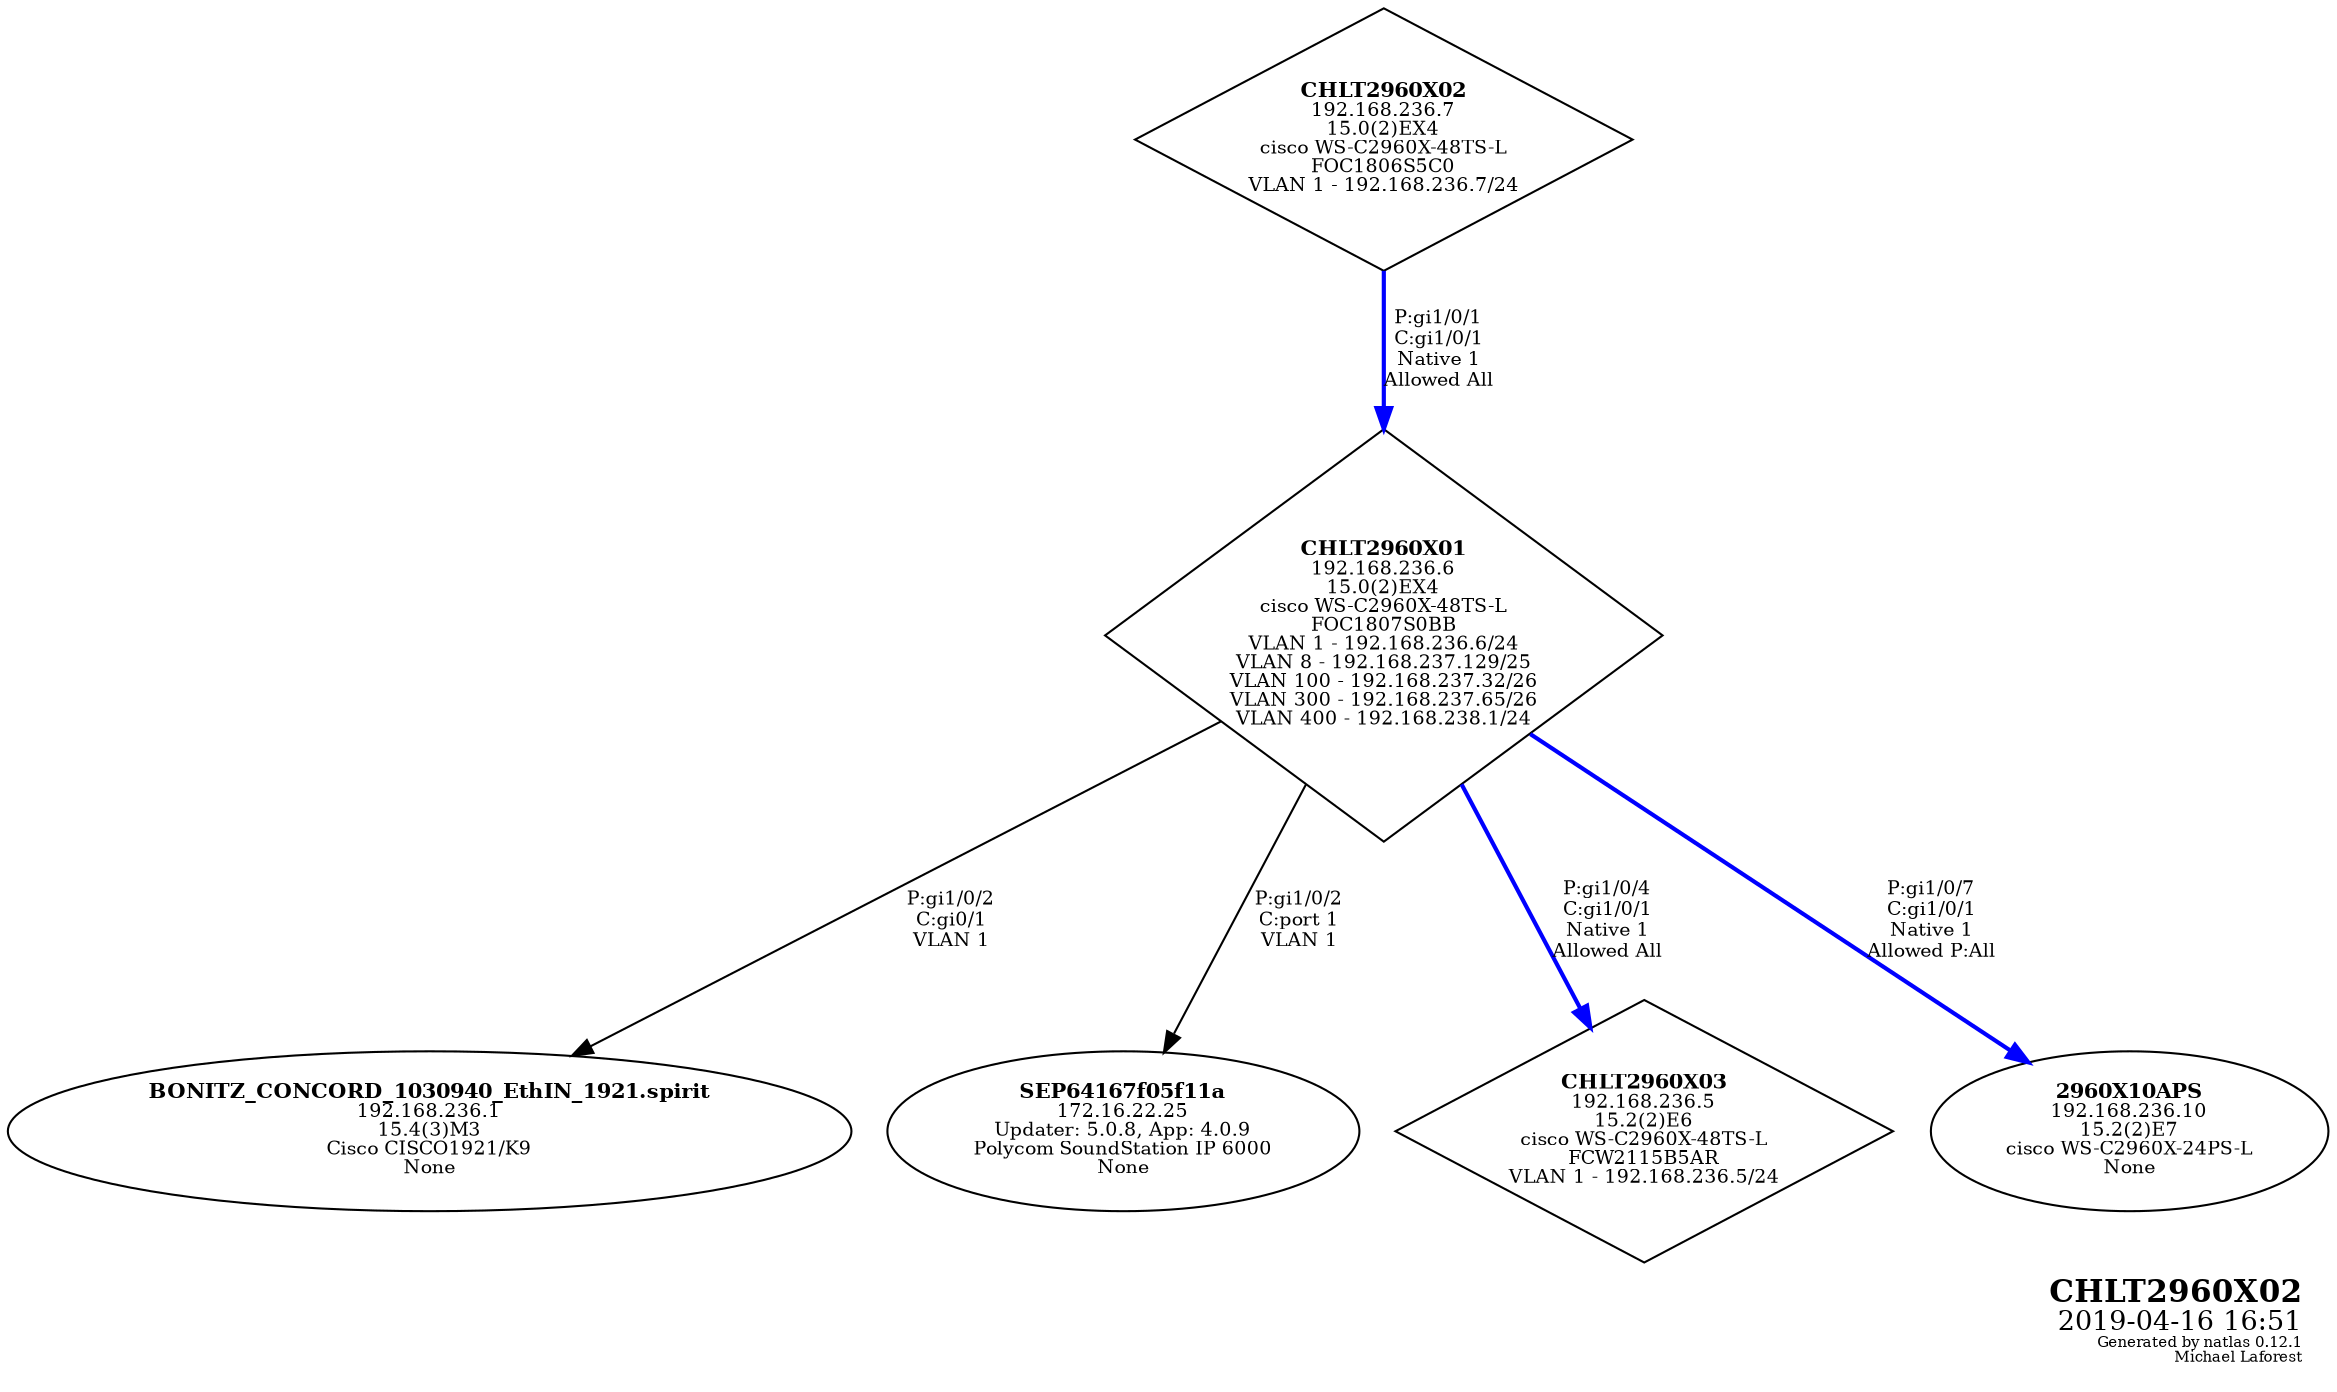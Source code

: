 graph G {
	graph [bb="0,0,973.61,660",
		fontsize=10,
		label=<<table border="0"><tr><td balign="right"><font point-size="15"><b>CHLT2960X02</b></font><br /><font point-size="13">2019-04-16 16:51</font><br /><font point-size="7">Generated by natlas 0.12.1<br />Michael Laforest</font><br /></td></tr></table>>,
		labeljust=r,
		labelloc=b,
		lheight=0.69,
		lp="912.61,29",
		lwidth=1.47
	];
	node [fontsize=9,
		label="\N"
	];
	edge [fontsize=9,
		labeljust=l
	];
	CHLT2960X02	 [height=1.75,
		label=<<font point-size="10"><b>CHLT2960X02</b></font><br />192.168.236.7<br />15.0(2)EX4<br />cisco WS-C2960X-48TS-L<br />FOC1806S5C0<br />VLAN 1 - 192.168.236.7/24<br />>,
		peripheries=1,
		pos="560.29,597",
		shape=diamond,
		style=solid,
		width=3.3056];
	CHLT2960X01	 [height=2.75,
		label=<<font point-size="10"><b>CHLT2960X01</b></font><br />192.168.236.6<br />15.0(2)EX4<br />cisco WS-C2960X-48TS-L<br />FOC1807S0BB<br />VLAN 1 - 192.168.236.6/24<br />VLAN 8 - 192.168.237.129/25<br />VLAN 100 - 192.168.237.32/26<br />VLAN 300 - 192.168.237.65/26<br />VLAN 400 - 192.168.238.1/24<br />>,
		peripheries=1,
		pos="560.29,359",
		shape=diamond,
		style=solid,
		width=3.6944];
	CHLT2960X02 -- CHLT2960X01	 [color=blue,
		dir=forward,
		label="P:gi1/0/1\nC:gi1/0/1\nNative 1\nAllowed All",
		lp="582.79,496",
		pos="e,560.29,458.39 560.29,533.85 560.29,513.78 560.29,490.98 560.29,468.62",
		style=bold];
	"BONITZ_CONCORD_1030940_EthIN_1921.spirit"	 [height=1.0607,
		label=<<font point-size="10"><b>BONITZ_CONCORD_1030940_EthIN_1921.spirit</b></font><br />192.168.236.1<br />15.4(3)M3<br />Cisco CISCO1921/K9<br />None<br />>,
		peripheries=1,
		pos="168.29,121",
		shape=ellipse,
		style=solid,
		width=4.6748];
	CHLT2960X01 -- "BONITZ_CONCORD_1030940_EthIN_1921.spirit"	 [color=black,
		dir=forward,
		label="P:gi1/0/2\nC:gi0/1\nVLAN 1",
		lp="380.79,222",
		pos="e,227.44,156.91 487.02,314.51 415.08,270.84 306.24,204.76 236.21,162.24",
		style=solid];
	SEP64167f05f11a	 [height=1.0607,
		label=<<font point-size="10"><b>SEP64167f05f11a</b></font><br />172.16.22.25<br />Updater: 5.0.8, App: 4.0.9<br />Polycom SoundStation IP 6000<br />None<br />>,
		peripheries=1,
		pos="446.29,121",
		shape=ellipse,
		style=solid,
		width=2.5338];
	CHLT2960X01 -- SEP64167f05f11a	 [color=black,
		dir=forward,
		label="P:gi1/0/2\nC:port 1\nVLAN 1",
		lp="519.79,222",
		pos="e,464.33,158.66 525.31,285.97 506.89,247.51 484.83,201.46 468.71,167.8",
		style=solid];
	CHLT2960X03	 [height=1.75,
		label=<<font point-size="10"><b>CHLT2960X03</b></font><br />192.168.236.5<br />15.2(2)E6<br />cisco WS-C2960X-48TS-L<br />FCW2115B5AR<br />VLAN 1 - 192.168.236.5/24<br />>,
		peripheries=1,
		pos="674.29,121",
		shape=diamond,
		style=solid,
		width=3.3056];
	CHLT2960X01 -- CHLT2960X03	 [color=blue,
		dir=forward,
		label="P:gi1/0/4\nC:gi1/0/1\nNative 1\nAllowed All",
		lp="656.79,222",
		pos="e,650.22,171.26 595.27,285.97 611.47,252.15 630.48,212.46 645.79,180.49",
		style=bold];
	"2960X10APS"	 [height=1.0607,
		label=<<font point-size="10"><b>2960X10APS</b></font><br />192.168.236.10<br />15.2(2)E7<br />cisco WS-C2960X-24PS-L<br />None<br />>,
		peripheries=1,
		pos="892.29,121",
		shape=ellipse,
		style=solid,
		width=2.2588];
	CHLT2960X01 -- "2960X10APS"	 [color=blue,
		dir=forward,
		label="P:gi1/0/7\nC:gi1/0/1\nNative 1\nAllowed P:All",
		lp="802.29,222",
		pos="e,847.73,152.95 628.28,310.26 690.84,265.41 782.34,199.82 839.55,158.81",
		style=bold];
}

